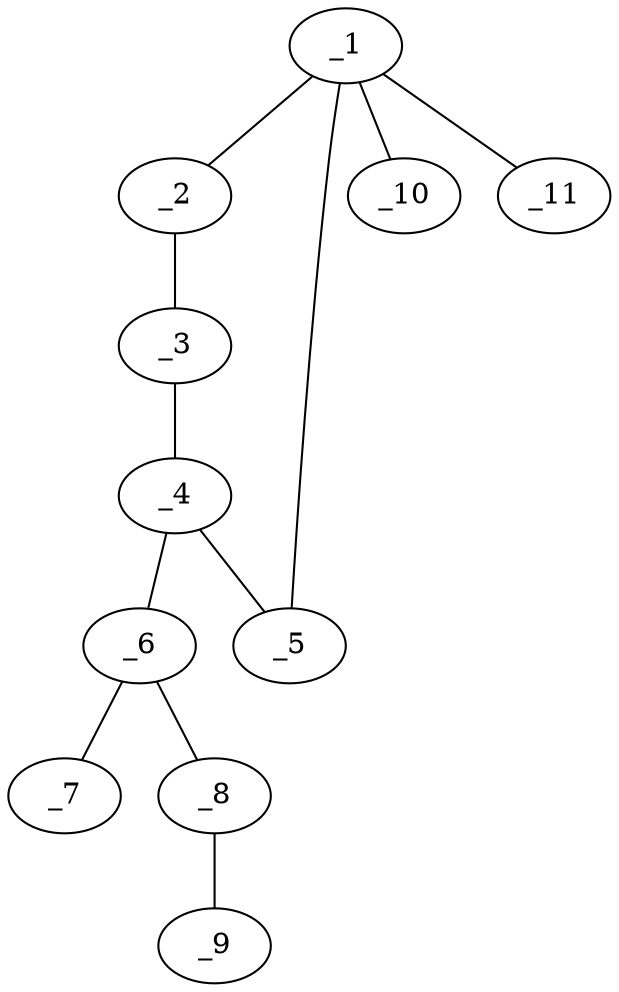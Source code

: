 graph molid640439 {
	_1	 [charge=0,
		chem=5,
		symbol="S  ",
		x="4.0823",
		y="1.6307"];
	_2	 [charge=0,
		chem=1,
		symbol="C  ",
		x="4.8913",
		y="1.0429"];
	_1 -- _2	 [valence=1];
	_5	 [charge=0,
		chem=1,
		symbol="C  ",
		x="3.2733",
		y="1.0429"];
	_1 -- _5	 [valence=1];
	_10	 [charge=0,
		chem=2,
		symbol="O  ",
		x="3.4945",
		y="2.4397"];
	_1 -- _10	 [valence=2];
	_11	 [charge=0,
		chem=2,
		symbol="O  ",
		x="4.6701",
		y="2.4397"];
	_1 -- _11	 [valence=2];
	_3	 [charge=0,
		chem=1,
		symbol="C  ",
		x="4.5823",
		y="0.0919"];
	_2 -- _3	 [valence=1];
	_4	 [charge=0,
		chem=1,
		symbol="C  ",
		x="3.5823",
		y="0.0919"];
	_3 -- _4	 [valence=2];
	_4 -- _5	 [valence=1];
	_6	 [charge=0,
		chem=1,
		symbol="C  ",
		x="2.9945",
		y="-0.7172"];
	_4 -- _6	 [valence=1];
	_7	 [charge=0,
		chem=2,
		symbol="O  ",
		x=2,
		y="-0.6126"];
	_6 -- _7	 [valence=2];
	_8	 [charge=0,
		chem=2,
		symbol="O  ",
		x="3.4013",
		y="-1.6307"];
	_6 -- _8	 [valence=1];
	_9	 [charge=0,
		chem=1,
		symbol="C  ",
		x="2.8135",
		y="-2.4397"];
	_8 -- _9	 [valence=1];
}
